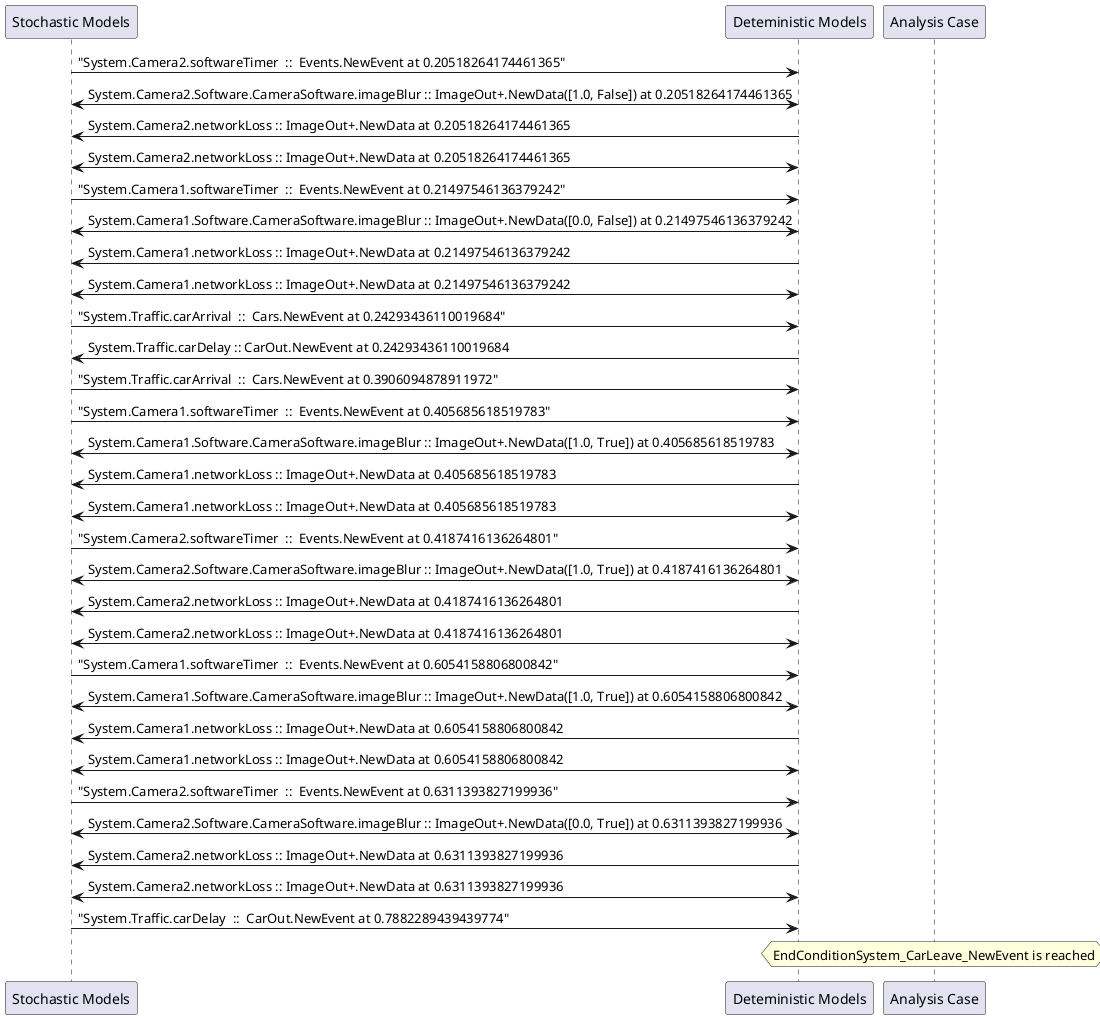 
	@startuml
	participant "Stochastic Models" as stochmodel
	participant "Deteministic Models" as detmodel
	participant "Analysis Case" as analysis
	{23235_stop} stochmodel -> detmodel : "System.Camera2.softwareTimer  ::  Events.NewEvent at 0.20518264174461365"
detmodel <-> stochmodel : System.Camera2.Software.CameraSoftware.imageBlur :: ImageOut+.NewData([1.0, False]) at 0.20518264174461365
detmodel -> stochmodel : System.Camera2.networkLoss :: ImageOut+.NewData at 0.20518264174461365
detmodel <-> stochmodel : System.Camera2.networkLoss :: ImageOut+.NewData at 0.20518264174461365
{23220_stop} stochmodel -> detmodel : "System.Camera1.softwareTimer  ::  Events.NewEvent at 0.21497546136379242"
detmodel <-> stochmodel : System.Camera1.Software.CameraSoftware.imageBlur :: ImageOut+.NewData([0.0, False]) at 0.21497546136379242
detmodel -> stochmodel : System.Camera1.networkLoss :: ImageOut+.NewData at 0.21497546136379242
detmodel <-> stochmodel : System.Camera1.networkLoss :: ImageOut+.NewData at 0.21497546136379242
{23250_stop} stochmodel -> detmodel : "System.Traffic.carArrival  ::  Cars.NewEvent at 0.24293436110019684"
{23258_start} detmodel -> stochmodel : System.Traffic.carDelay :: CarOut.NewEvent at 0.24293436110019684
{23251_stop} stochmodel -> detmodel : "System.Traffic.carArrival  ::  Cars.NewEvent at 0.3906094878911972"
{23221_stop} stochmodel -> detmodel : "System.Camera1.softwareTimer  ::  Events.NewEvent at 0.405685618519783"
detmodel <-> stochmodel : System.Camera1.Software.CameraSoftware.imageBlur :: ImageOut+.NewData([1.0, True]) at 0.405685618519783
detmodel -> stochmodel : System.Camera1.networkLoss :: ImageOut+.NewData at 0.405685618519783
detmodel <-> stochmodel : System.Camera1.networkLoss :: ImageOut+.NewData at 0.405685618519783
{23236_stop} stochmodel -> detmodel : "System.Camera2.softwareTimer  ::  Events.NewEvent at 0.4187416136264801"
detmodel <-> stochmodel : System.Camera2.Software.CameraSoftware.imageBlur :: ImageOut+.NewData([1.0, True]) at 0.4187416136264801
detmodel -> stochmodel : System.Camera2.networkLoss :: ImageOut+.NewData at 0.4187416136264801
detmodel <-> stochmodel : System.Camera2.networkLoss :: ImageOut+.NewData at 0.4187416136264801
{23222_stop} stochmodel -> detmodel : "System.Camera1.softwareTimer  ::  Events.NewEvent at 0.6054158806800842"
detmodel <-> stochmodel : System.Camera1.Software.CameraSoftware.imageBlur :: ImageOut+.NewData([1.0, True]) at 0.6054158806800842
detmodel -> stochmodel : System.Camera1.networkLoss :: ImageOut+.NewData at 0.6054158806800842
detmodel <-> stochmodel : System.Camera1.networkLoss :: ImageOut+.NewData at 0.6054158806800842
{23237_stop} stochmodel -> detmodel : "System.Camera2.softwareTimer  ::  Events.NewEvent at 0.6311393827199936"
detmodel <-> stochmodel : System.Camera2.Software.CameraSoftware.imageBlur :: ImageOut+.NewData([0.0, True]) at 0.6311393827199936
detmodel -> stochmodel : System.Camera2.networkLoss :: ImageOut+.NewData at 0.6311393827199936
detmodel <-> stochmodel : System.Camera2.networkLoss :: ImageOut+.NewData at 0.6311393827199936
{23258_stop} stochmodel -> detmodel : "System.Traffic.carDelay  ::  CarOut.NewEvent at 0.7882289439439774"
{23258_start} <-> {23258_stop} : delay
hnote over analysis 
EndConditionSystem_CarLeave_NewEvent is reached
endnote
@enduml